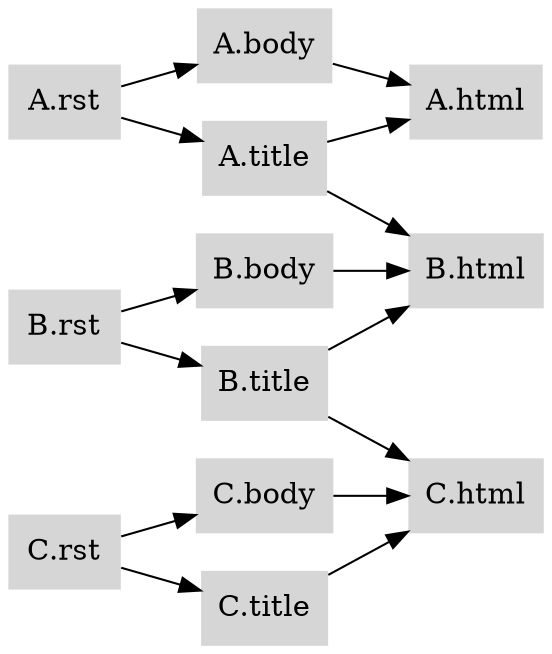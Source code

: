 digraph {
graph [rankdir=LR];
node [shape=rect penwidth=0 style=filled fillcolor="#d6d6d6"];
"A.body" -> "A.html"
"A.rst" -> "A.body"
"A.rst" -> "A.title"
"A.title" -> "A.html"
"A.title" -> "B.html"
"B.body" -> "B.html"
"B.rst" -> "B.body"
"B.rst" -> "B.title"
"B.title" -> "B.html"
"B.title" -> "C.html"
"C.body" -> "C.html"
"C.rst" -> "C.body"
"C.rst" -> "C.title"
"C.title" -> "C.html"
}